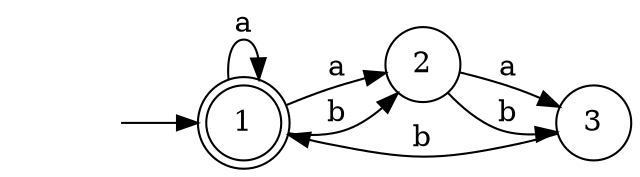 digraph {
  rankdir=LR;
  node [shape = none, label=""]; 0;
  node [shape = doublecircle, label="1"]; 1;
  node [shape = circle, label="2"]; 2;
  node [shape = circle, label="3"]; 3;
  0 -> 1 [label=""]
  1 -> 2 [label = "a"];
  1 -> 2 [label = "b"];
  2 -> 3 [label = "a"];
  2 -> 3 [label = "b"];
  3 -> 1 [label = "b"];
  1 -> 1 [label = "a"];
}
